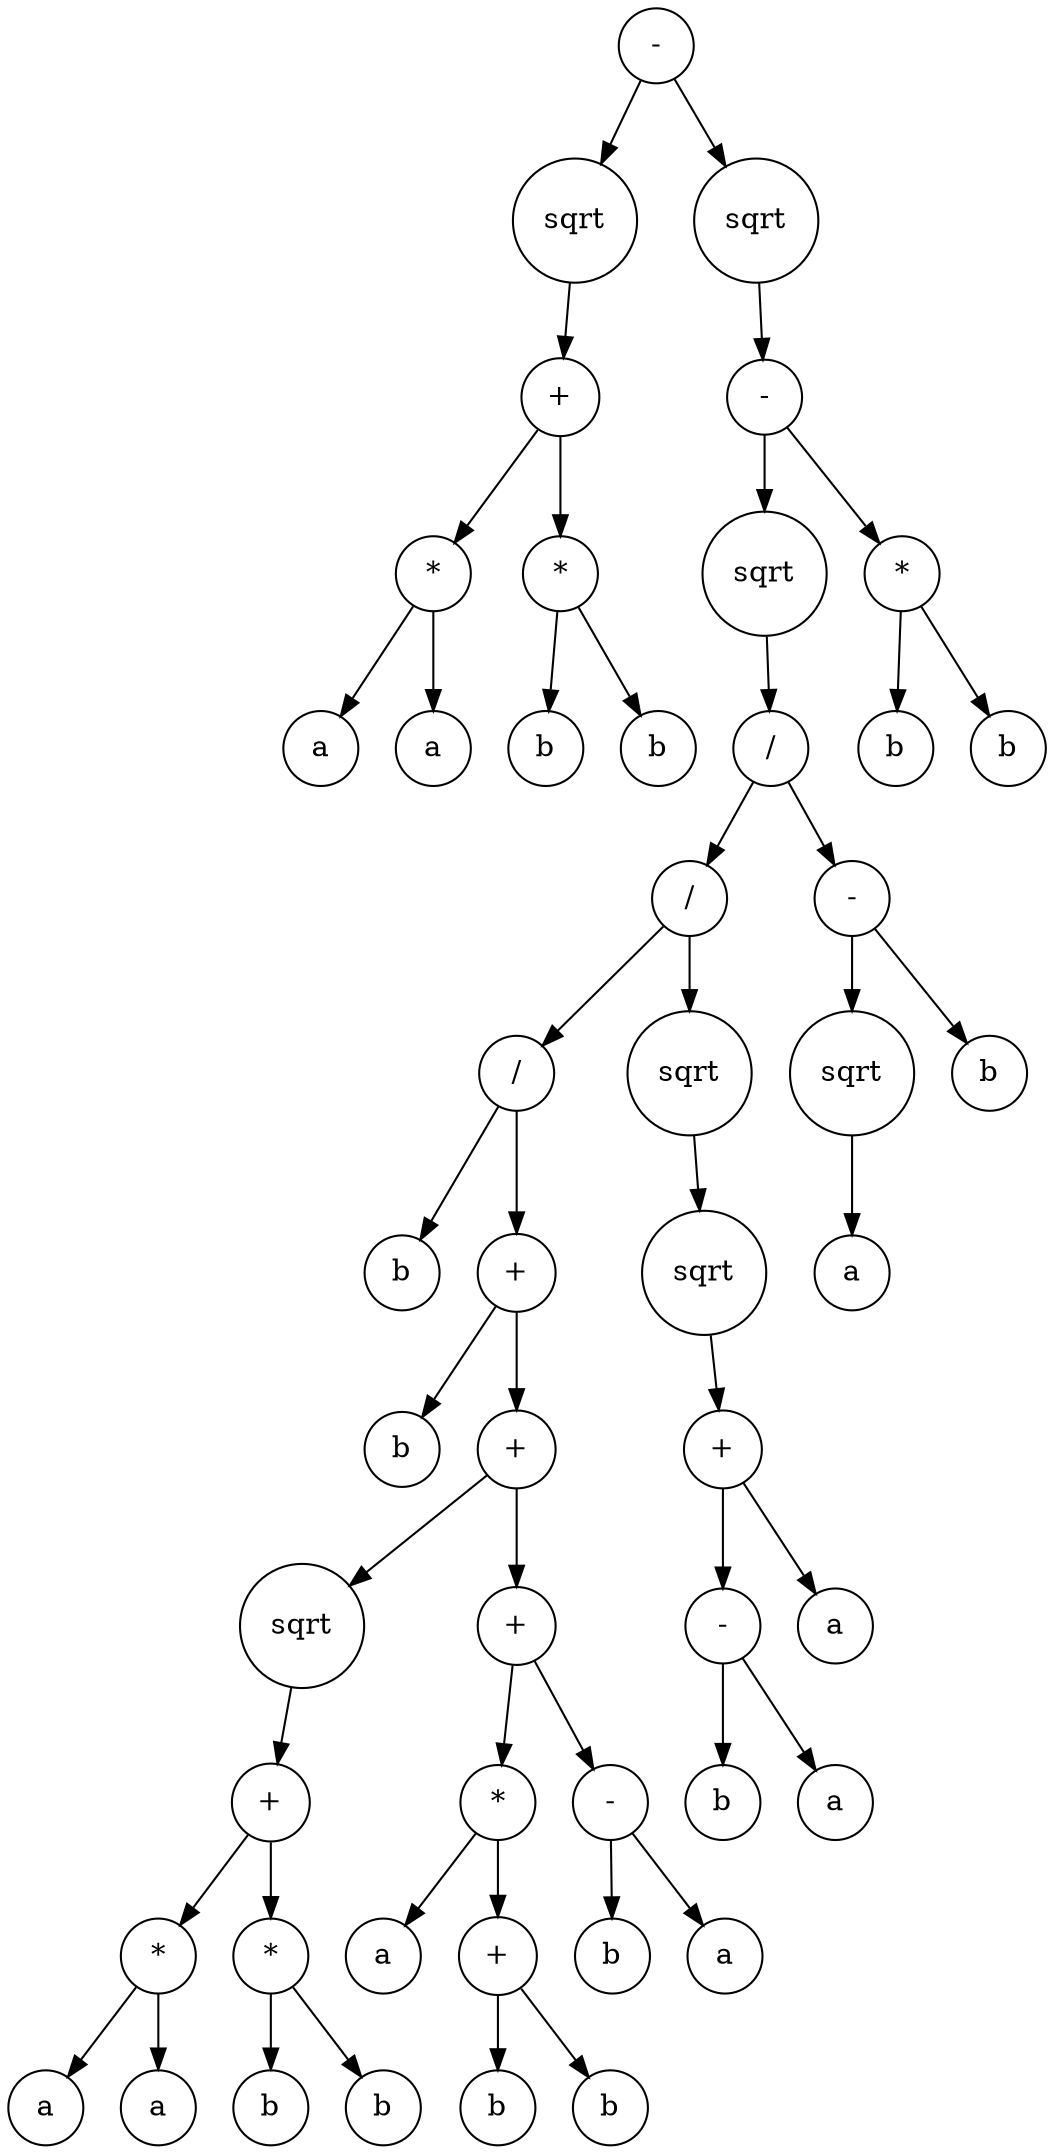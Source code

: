 digraph g {
graph [ordering=out];
node [shape=circle];
n[label = "-"];
n0[label = "sqrt"];
n00[label = "+"];
n000[label = "*"];
n0000[label = "a"];
n000 -> n0000;
n0001[label = "a"];
n000 -> n0001;
n00 -> n000;
n001[label = "*"];
n0010[label = "b"];
n001 -> n0010;
n0011[label = "b"];
n001 -> n0011;
n00 -> n001;
n0 -> n00;
n -> n0;
n1[label = "sqrt"];
n10[label = "-"];
n100[label = "sqrt"];
n1000[label = "/"];
n10000[label = "/"];
n100000[label = "/"];
n1000000[label = "b"];
n100000 -> n1000000;
n1000001[label = "+"];
n10000010[label = "b"];
n1000001 -> n10000010;
n10000011[label = "+"];
n100000110[label = "sqrt"];
n1000001100[label = "+"];
n10000011000[label = "*"];
n100000110000[label = "a"];
n10000011000 -> n100000110000;
n100000110001[label = "a"];
n10000011000 -> n100000110001;
n1000001100 -> n10000011000;
n10000011001[label = "*"];
n100000110010[label = "b"];
n10000011001 -> n100000110010;
n100000110011[label = "b"];
n10000011001 -> n100000110011;
n1000001100 -> n10000011001;
n100000110 -> n1000001100;
n10000011 -> n100000110;
n100000111[label = "+"];
n1000001110[label = "*"];
n10000011100[label = "a"];
n1000001110 -> n10000011100;
n10000011101[label = "+"];
n100000111010[label = "b"];
n10000011101 -> n100000111010;
n100000111011[label = "b"];
n10000011101 -> n100000111011;
n1000001110 -> n10000011101;
n100000111 -> n1000001110;
n1000001111[label = "-"];
n10000011110[label = "b"];
n1000001111 -> n10000011110;
n10000011111[label = "a"];
n1000001111 -> n10000011111;
n100000111 -> n1000001111;
n10000011 -> n100000111;
n1000001 -> n10000011;
n100000 -> n1000001;
n10000 -> n100000;
n100001[label = "sqrt"];
n1000010[label = "sqrt"];
n10000100[label = "+"];
n100001000[label = "-"];
n1000010000[label = "b"];
n100001000 -> n1000010000;
n1000010001[label = "a"];
n100001000 -> n1000010001;
n10000100 -> n100001000;
n100001001[label = "a"];
n10000100 -> n100001001;
n1000010 -> n10000100;
n100001 -> n1000010;
n10000 -> n100001;
n1000 -> n10000;
n10001[label = "-"];
n100010[label = "sqrt"];
n1000100[label = "a"];
n100010 -> n1000100;
n10001 -> n100010;
n100011[label = "b"];
n10001 -> n100011;
n1000 -> n10001;
n100 -> n1000;
n10 -> n100;
n101[label = "*"];
n1010[label = "b"];
n101 -> n1010;
n1011[label = "b"];
n101 -> n1011;
n10 -> n101;
n1 -> n10;
n -> n1;
}
